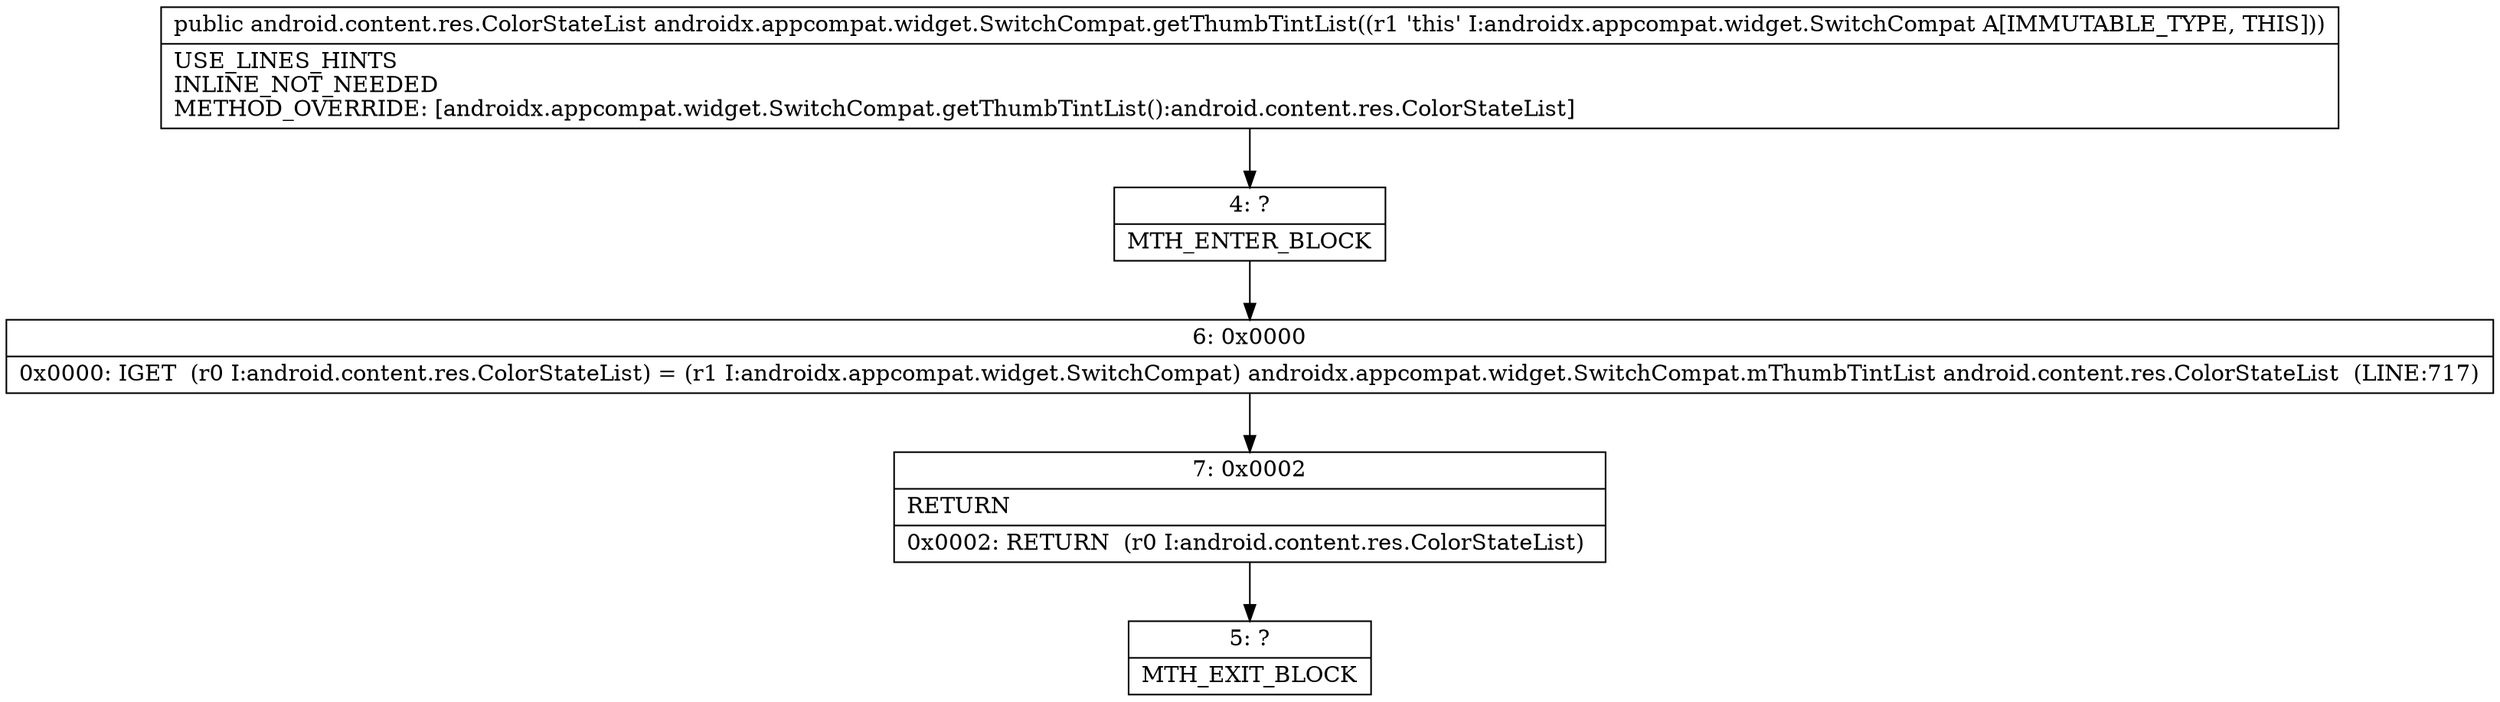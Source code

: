 digraph "CFG forandroidx.appcompat.widget.SwitchCompat.getThumbTintList()Landroid\/content\/res\/ColorStateList;" {
Node_4 [shape=record,label="{4\:\ ?|MTH_ENTER_BLOCK\l}"];
Node_6 [shape=record,label="{6\:\ 0x0000|0x0000: IGET  (r0 I:android.content.res.ColorStateList) = (r1 I:androidx.appcompat.widget.SwitchCompat) androidx.appcompat.widget.SwitchCompat.mThumbTintList android.content.res.ColorStateList  (LINE:717)\l}"];
Node_7 [shape=record,label="{7\:\ 0x0002|RETURN\l|0x0002: RETURN  (r0 I:android.content.res.ColorStateList) \l}"];
Node_5 [shape=record,label="{5\:\ ?|MTH_EXIT_BLOCK\l}"];
MethodNode[shape=record,label="{public android.content.res.ColorStateList androidx.appcompat.widget.SwitchCompat.getThumbTintList((r1 'this' I:androidx.appcompat.widget.SwitchCompat A[IMMUTABLE_TYPE, THIS]))  | USE_LINES_HINTS\lINLINE_NOT_NEEDED\lMETHOD_OVERRIDE: [androidx.appcompat.widget.SwitchCompat.getThumbTintList():android.content.res.ColorStateList]\l}"];
MethodNode -> Node_4;Node_4 -> Node_6;
Node_6 -> Node_7;
Node_7 -> Node_5;
}


